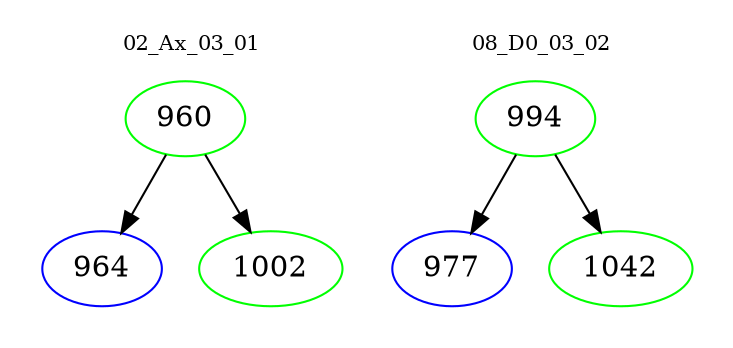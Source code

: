 digraph{
subgraph cluster_0 {
color = white
label = "02_Ax_03_01";
fontsize=10;
T0_960 [label="960", color="green"]
T0_960 -> T0_964 [color="black"]
T0_964 [label="964", color="blue"]
T0_960 -> T0_1002 [color="black"]
T0_1002 [label="1002", color="green"]
}
subgraph cluster_1 {
color = white
label = "08_D0_03_02";
fontsize=10;
T1_994 [label="994", color="green"]
T1_994 -> T1_977 [color="black"]
T1_977 [label="977", color="blue"]
T1_994 -> T1_1042 [color="black"]
T1_1042 [label="1042", color="green"]
}
}
